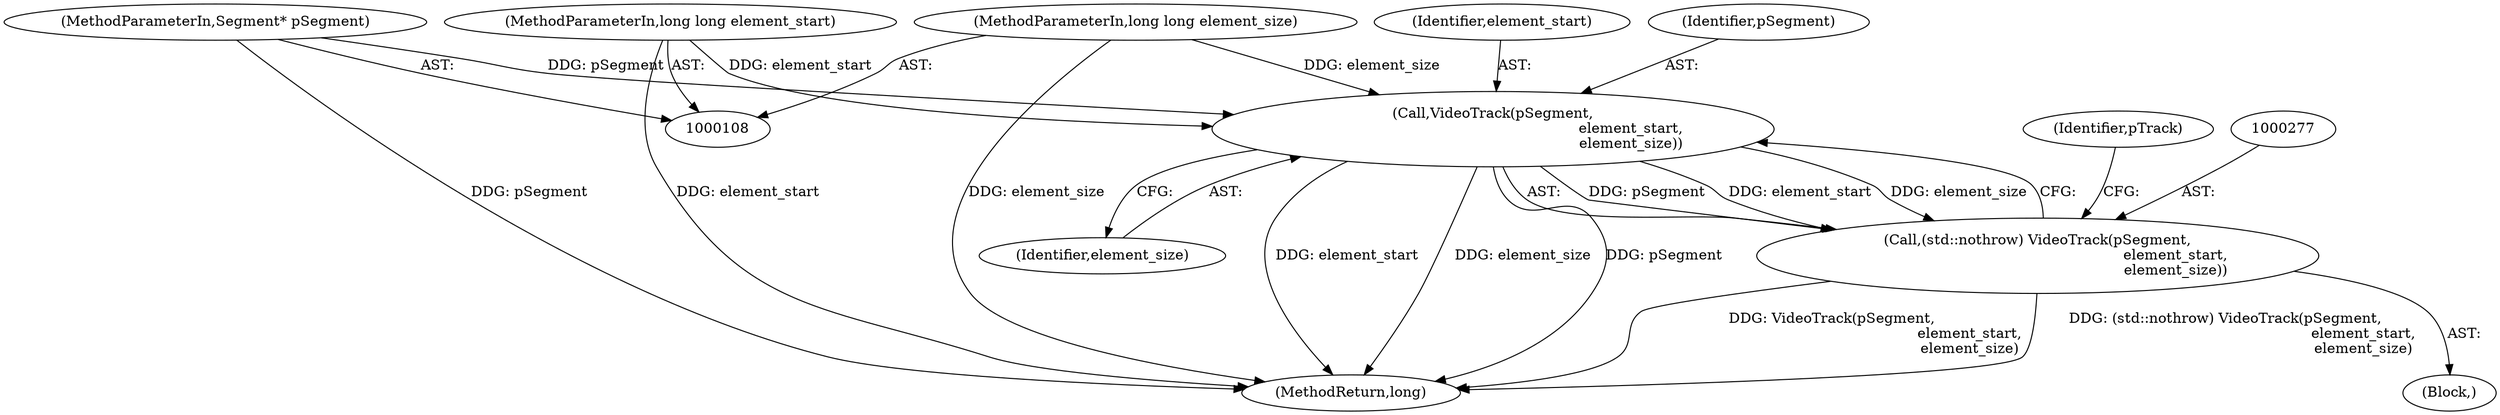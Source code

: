 digraph "1_Android_04839626ed859623901ebd3a5fd483982186b59d_168@pointer" {
"1000278" [label="(Call,VideoTrack(pSegment,\n                                                             element_start,\n                                                             element_size))"];
"1000109" [label="(MethodParameterIn,Segment* pSegment)"];
"1000111" [label="(MethodParameterIn,long long element_start)"];
"1000112" [label="(MethodParameterIn,long long element_size)"];
"1000276" [label="(Call,(std::nothrow) VideoTrack(pSegment,\n                                                             element_start,\n                                                             element_size))"];
"1000284" [label="(Identifier,pTrack)"];
"1000114" [label="(Block,)"];
"1000276" [label="(Call,(std::nothrow) VideoTrack(pSegment,\n                                                             element_start,\n                                                             element_size))"];
"1000281" [label="(Identifier,element_size)"];
"1000280" [label="(Identifier,element_start)"];
"1000112" [label="(MethodParameterIn,long long element_size)"];
"1000279" [label="(Identifier,pSegment)"];
"1000323" [label="(MethodReturn,long)"];
"1000111" [label="(MethodParameterIn,long long element_start)"];
"1000278" [label="(Call,VideoTrack(pSegment,\n                                                             element_start,\n                                                             element_size))"];
"1000109" [label="(MethodParameterIn,Segment* pSegment)"];
"1000278" -> "1000276"  [label="AST: "];
"1000278" -> "1000281"  [label="CFG: "];
"1000279" -> "1000278"  [label="AST: "];
"1000280" -> "1000278"  [label="AST: "];
"1000281" -> "1000278"  [label="AST: "];
"1000276" -> "1000278"  [label="CFG: "];
"1000278" -> "1000323"  [label="DDG: element_start"];
"1000278" -> "1000323"  [label="DDG: element_size"];
"1000278" -> "1000323"  [label="DDG: pSegment"];
"1000278" -> "1000276"  [label="DDG: pSegment"];
"1000278" -> "1000276"  [label="DDG: element_start"];
"1000278" -> "1000276"  [label="DDG: element_size"];
"1000109" -> "1000278"  [label="DDG: pSegment"];
"1000111" -> "1000278"  [label="DDG: element_start"];
"1000112" -> "1000278"  [label="DDG: element_size"];
"1000109" -> "1000108"  [label="AST: "];
"1000109" -> "1000323"  [label="DDG: pSegment"];
"1000111" -> "1000108"  [label="AST: "];
"1000111" -> "1000323"  [label="DDG: element_start"];
"1000112" -> "1000108"  [label="AST: "];
"1000112" -> "1000323"  [label="DDG: element_size"];
"1000276" -> "1000114"  [label="AST: "];
"1000277" -> "1000276"  [label="AST: "];
"1000284" -> "1000276"  [label="CFG: "];
"1000276" -> "1000323"  [label="DDG: VideoTrack(pSegment,\n                                                             element_start,\n                                                             element_size)"];
"1000276" -> "1000323"  [label="DDG: (std::nothrow) VideoTrack(pSegment,\n                                                             element_start,\n                                                             element_size)"];
}
